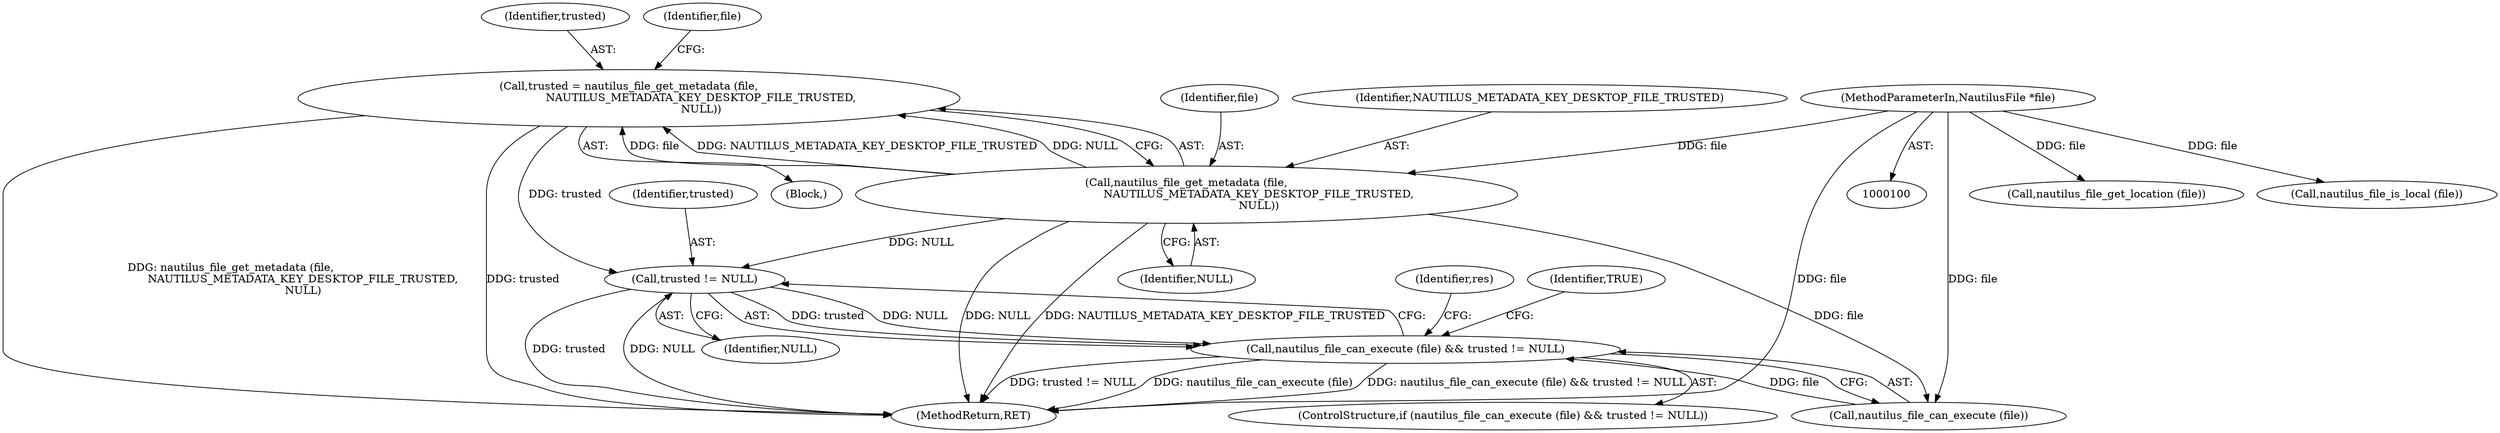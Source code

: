 digraph "0_nautilus_1630f53481f445ada0a455e9979236d31a8d3bb0@pointer" {
"1000126" [label="(Call,trusted != NULL)"];
"1000116" [label="(Call,trusted = nautilus_file_get_metadata (file,\n                                          NAUTILUS_METADATA_KEY_DESKTOP_FILE_TRUSTED,\n                                          NULL))"];
"1000118" [label="(Call,nautilus_file_get_metadata (file,\n                                          NAUTILUS_METADATA_KEY_DESKTOP_FILE_TRUSTED,\n                                          NULL))"];
"1000101" [label="(MethodParameterIn,NautilusFile *file)"];
"1000123" [label="(Call,nautilus_file_can_execute (file) && trusted != NULL)"];
"1000128" [label="(Identifier,NULL)"];
"1000101" [label="(MethodParameterIn,NautilusFile *file)"];
"1000119" [label="(Identifier,file)"];
"1000117" [label="(Identifier,trusted)"];
"1000122" [label="(ControlStructure,if (nautilus_file_can_execute (file) && trusted != NULL))"];
"1000120" [label="(Identifier,NAUTILUS_METADATA_KEY_DESKTOP_FILE_TRUSTED)"];
"1000151" [label="(MethodReturn,RET)"];
"1000125" [label="(Identifier,file)"];
"1000131" [label="(Identifier,TRUE)"];
"1000116" [label="(Call,trusted = nautilus_file_get_metadata (file,\n                                          NAUTILUS_METADATA_KEY_DESKTOP_FILE_TRUSTED,\n                                          NULL))"];
"1000127" [label="(Identifier,trusted)"];
"1000118" [label="(Call,nautilus_file_get_metadata (file,\n                                          NAUTILUS_METADATA_KEY_DESKTOP_FILE_TRUSTED,\n                                          NULL))"];
"1000141" [label="(Call,nautilus_file_get_location (file))"];
"1000121" [label="(Identifier,NULL)"];
"1000123" [label="(Call,nautilus_file_can_execute (file) && trusted != NULL)"];
"1000133" [label="(Identifier,res)"];
"1000103" [label="(Block,)"];
"1000136" [label="(Call,nautilus_file_is_local (file))"];
"1000124" [label="(Call,nautilus_file_can_execute (file))"];
"1000126" [label="(Call,trusted != NULL)"];
"1000126" -> "1000123"  [label="AST: "];
"1000126" -> "1000128"  [label="CFG: "];
"1000127" -> "1000126"  [label="AST: "];
"1000128" -> "1000126"  [label="AST: "];
"1000123" -> "1000126"  [label="CFG: "];
"1000126" -> "1000151"  [label="DDG: trusted"];
"1000126" -> "1000151"  [label="DDG: NULL"];
"1000126" -> "1000123"  [label="DDG: trusted"];
"1000126" -> "1000123"  [label="DDG: NULL"];
"1000116" -> "1000126"  [label="DDG: trusted"];
"1000118" -> "1000126"  [label="DDG: NULL"];
"1000116" -> "1000103"  [label="AST: "];
"1000116" -> "1000118"  [label="CFG: "];
"1000117" -> "1000116"  [label="AST: "];
"1000118" -> "1000116"  [label="AST: "];
"1000125" -> "1000116"  [label="CFG: "];
"1000116" -> "1000151"  [label="DDG: trusted"];
"1000116" -> "1000151"  [label="DDG: nautilus_file_get_metadata (file,\n                                          NAUTILUS_METADATA_KEY_DESKTOP_FILE_TRUSTED,\n                                          NULL)"];
"1000118" -> "1000116"  [label="DDG: file"];
"1000118" -> "1000116"  [label="DDG: NAUTILUS_METADATA_KEY_DESKTOP_FILE_TRUSTED"];
"1000118" -> "1000116"  [label="DDG: NULL"];
"1000118" -> "1000121"  [label="CFG: "];
"1000119" -> "1000118"  [label="AST: "];
"1000120" -> "1000118"  [label="AST: "];
"1000121" -> "1000118"  [label="AST: "];
"1000118" -> "1000151"  [label="DDG: NULL"];
"1000118" -> "1000151"  [label="DDG: NAUTILUS_METADATA_KEY_DESKTOP_FILE_TRUSTED"];
"1000101" -> "1000118"  [label="DDG: file"];
"1000118" -> "1000124"  [label="DDG: file"];
"1000101" -> "1000100"  [label="AST: "];
"1000101" -> "1000151"  [label="DDG: file"];
"1000101" -> "1000124"  [label="DDG: file"];
"1000101" -> "1000136"  [label="DDG: file"];
"1000101" -> "1000141"  [label="DDG: file"];
"1000123" -> "1000122"  [label="AST: "];
"1000123" -> "1000124"  [label="CFG: "];
"1000124" -> "1000123"  [label="AST: "];
"1000131" -> "1000123"  [label="CFG: "];
"1000133" -> "1000123"  [label="CFG: "];
"1000123" -> "1000151"  [label="DDG: trusted != NULL"];
"1000123" -> "1000151"  [label="DDG: nautilus_file_can_execute (file)"];
"1000123" -> "1000151"  [label="DDG: nautilus_file_can_execute (file) && trusted != NULL"];
"1000124" -> "1000123"  [label="DDG: file"];
}
